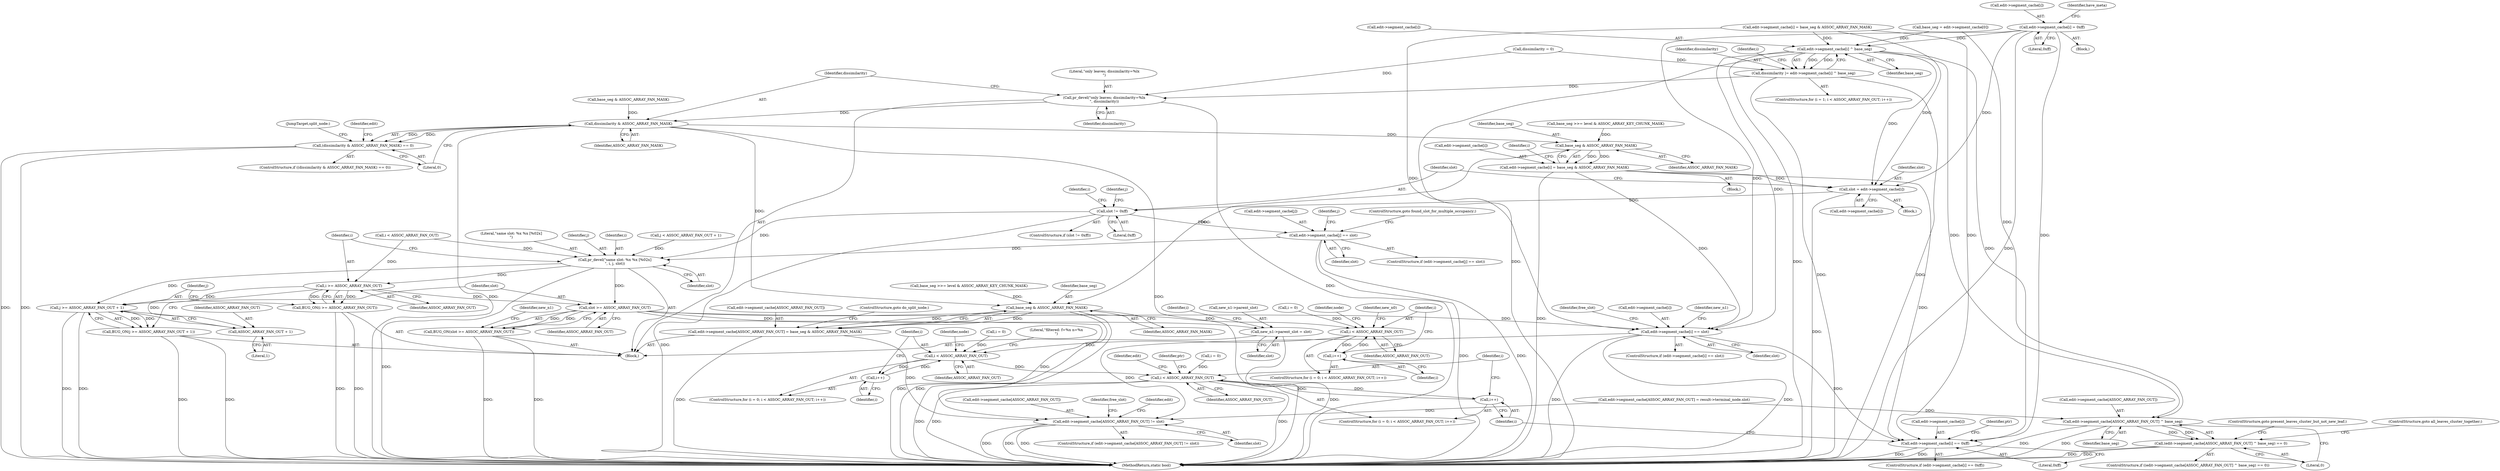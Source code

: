 digraph "0_linux_8d4a2ec1e0b41b0cf9a0c5cd4511da7f8e4f3de2@pointer" {
"1000324" [label="(Call,edit->segment_cache[i] = 0xff)"];
"1000382" [label="(Call,edit->segment_cache[i] ^ base_seg)"];
"1000380" [label="(Call,dissimilarity |= edit->segment_cache[i] ^ base_seg)"];
"1000389" [label="(Call,pr_devel(\"only leaves; dissimilarity=%lx\n\", dissimilarity))"];
"1000394" [label="(Call,dissimilarity & ASSOC_ARRAY_FAN_MASK)"];
"1000393" [label="(Call,(dissimilarity & ASSOC_ARRAY_FAN_MASK) == 0)"];
"1001225" [label="(Call,base_seg & ASSOC_ARRAY_FAN_MASK)"];
"1001219" [label="(Call,edit->segment_cache[i] = base_seg & ASSOC_ARRAY_FAN_MASK)"];
"1000475" [label="(Call,slot = edit->segment_cache[i])"];
"1000483" [label="(Call,slot != 0xff)"];
"1000500" [label="(Call,edit->segment_cache[j] == slot)"];
"1000509" [label="(Call,pr_devel(\"same slot: %x %x [%02x]\n\", i, j, slot))"];
"1000515" [label="(Call,i >= ASSOC_ARRAY_FAN_OUT)"];
"1000514" [label="(Call,BUG_ON(i >= ASSOC_ARRAY_FAN_OUT))"];
"1000519" [label="(Call,j >= ASSOC_ARRAY_FAN_OUT + 1)"];
"1000518" [label="(Call,BUG_ON(j >= ASSOC_ARRAY_FAN_OUT + 1))"];
"1000521" [label="(Call,ASSOC_ARRAY_FAN_OUT + 1)"];
"1000525" [label="(Call,slot >= ASSOC_ARRAY_FAN_OUT)"];
"1000524" [label="(Call,BUG_ON(slot >= ASSOC_ARRAY_FAN_OUT))"];
"1000528" [label="(Call,new_n1->parent_slot = slot)"];
"1000537" [label="(Call,i < ASSOC_ARRAY_FAN_OUT)"];
"1000540" [label="(Call,i++)"];
"1000595" [label="(Call,i < ASSOC_ARRAY_FAN_OUT)"];
"1000598" [label="(Call,i++)"];
"1000729" [label="(Call,i < ASSOC_ARRAY_FAN_OUT)"];
"1000732" [label="(Call,i++)"];
"1000610" [label="(Call,edit->segment_cache[i] == slot)"];
"1000663" [label="(Call,edit->segment_cache[ASSOC_ARRAY_FAN_OUT] != slot)"];
"1000736" [label="(Call,edit->segment_cache[i] == 0xff)"];
"1001244" [label="(Call,base_seg & ASSOC_ARRAY_FAN_MASK)"];
"1001238" [label="(Call,edit->segment_cache[ASSOC_ARRAY_FAN_OUT] = base_seg & ASSOC_ARRAY_FAN_MASK)"];
"1000401" [label="(Call,edit->segment_cache[ASSOC_ARRAY_FAN_OUT] ^ base_seg)"];
"1000400" [label="(Call,(edit->segment_cache[ASSOC_ARRAY_FAN_OUT] ^ base_seg) == 0)"];
"1000510" [label="(Literal,\"same slot: %x %x [%02x]\n\")"];
"1000674" [label="(Identifier,free_slot)"];
"1000488" [label="(Identifier,j)"];
"1000725" [label="(ControlStructure,for (i = 0; i < ASSOC_ARRAY_FAN_OUT; i++))"];
"1000540" [label="(Call,i++)"];
"1000609" [label="(ControlStructure,if (edit->segment_cache[i] == slot))"];
"1000599" [label="(Identifier,i)"];
"1000524" [label="(Call,BUG_ON(slot >= ASSOC_ARRAY_FAN_OUT))"];
"1000324" [label="(Call,edit->segment_cache[i] = 0xff)"];
"1000325" [label="(Call,edit->segment_cache[i])"];
"1000509" [label="(Call,pr_devel(\"same slot: %x %x [%02x]\n\", i, j, slot))"];
"1000520" [label="(Identifier,j)"];
"1000733" [label="(Identifier,i)"];
"1000596" [label="(Identifier,i)"];
"1000397" [label="(Literal,0)"];
"1001226" [label="(Identifier,base_seg)"];
"1000506" [label="(Identifier,slot)"];
"1001199" [label="(Identifier,i)"];
"1000382" [label="(Call,edit->segment_cache[i] ^ base_seg)"];
"1000663" [label="(Call,edit->segment_cache[ASSOC_ARRAY_FAN_OUT] != slot)"];
"1000546" [label="(Identifier,node)"];
"1000730" [label="(Identifier,i)"];
"1000515" [label="(Call,i >= ASSOC_ARRAY_FAN_OUT)"];
"1001246" [label="(Identifier,ASSOC_ARRAY_FAN_MASK)"];
"1000402" [label="(Call,edit->segment_cache[ASSOC_ARRAY_FAN_OUT])"];
"1000485" [label="(Literal,0xff)"];
"1001227" [label="(Identifier,ASSOC_ARRAY_FAN_MASK)"];
"1000639" [label="(Identifier,free_slot)"];
"1000572" [label="(Identifier,new_n0)"];
"1000732" [label="(Call,i++)"];
"1000400" [label="(Call,(edit->segment_cache[ASSOC_ARRAY_FAN_OUT] ^ base_seg) == 0)"];
"1000352" [label="(Call,base_seg & ASSOC_ARRAY_FAN_MASK)"];
"1000535" [label="(Identifier,i)"];
"1000323" [label="(Block,)"];
"1001214" [label="(Call,base_seg >>= level & ASSOC_ARRAY_KEY_CHUNK_MASK)"];
"1000737" [label="(Call,edit->segment_cache[i])"];
"1001239" [label="(Call,edit->segment_cache[ASSOC_ARRAY_FAN_OUT])"];
"1000392" [label="(ControlStructure,if ((dissimilarity & ASSOC_ARRAY_FAN_MASK) == 0))"];
"1000595" [label="(Call,i < ASSOC_ARRAY_FAN_OUT)"];
"1000592" [label="(Call,i = 0)"];
"1000410" [label="(ControlStructure,goto present_leaves_cluster_but_not_new_leaf;)"];
"1000473" [label="(Identifier,i)"];
"1000611" [label="(Call,edit->segment_cache[i])"];
"1000512" [label="(Identifier,j)"];
"1000735" [label="(ControlStructure,if (edit->segment_cache[i] == 0xff))"];
"1001233" [label="(Call,base_seg >>= level & ASSOC_ARRAY_KEY_CHUNK_MASK)"];
"1000394" [label="(Call,dissimilarity & ASSOC_ARRAY_FAN_MASK)"];
"1000332" [label="(Identifier,have_meta)"];
"1000511" [label="(Identifier,i)"];
"1000477" [label="(Call,edit->segment_cache[i])"];
"1000528" [label="(Call,new_n1->parent_slot = slot)"];
"1000539" [label="(Identifier,ASSOC_ARRAY_FAN_OUT)"];
"1001220" [label="(Call,edit->segment_cache[i])"];
"1000500" [label="(Call,edit->segment_cache[j] == slot)"];
"1000396" [label="(Identifier,ASSOC_ARRAY_FAN_MASK)"];
"1001219" [label="(Call,edit->segment_cache[i] = base_seg & ASSOC_ARRAY_FAN_MASK)"];
"1000518" [label="(Call,BUG_ON(j >= ASSOC_ARRAY_FAN_OUT + 1))"];
"1000530" [label="(Identifier,new_n1)"];
"1000522" [label="(Identifier,ASSOC_ARRAY_FAN_OUT)"];
"1000521" [label="(Call,ASSOC_ARRAY_FAN_OUT + 1)"];
"1000501" [label="(Call,edit->segment_cache[j])"];
"1000659" [label="(Literal,\"filtered: f=%x n=%x\n\")"];
"1000669" [label="(Identifier,slot)"];
"1000330" [label="(Literal,0xff)"];
"1000388" [label="(Identifier,base_seg)"];
"1000538" [label="(Identifier,i)"];
"1000483" [label="(Call,slot != 0xff)"];
"1000598" [label="(Call,i++)"];
"1001248" [label="(MethodReturn,static bool)"];
"1000361" [label="(Call,dissimilarity = 0)"];
"1001244" [label="(Call,base_seg & ASSOC_ARRAY_FAN_MASK)"];
"1000591" [label="(ControlStructure,for (i = 0; i < ASSOC_ARRAY_FAN_OUT; i++))"];
"1000533" [label="(ControlStructure,for (i = 0; i < ASSOC_ARRAY_FAN_OUT; i++))"];
"1000514" [label="(Call,BUG_ON(i >= ASSOC_ARRAY_FAN_OUT))"];
"1000523" [label="(Literal,1)"];
"1000616" [label="(Identifier,slot)"];
"1000399" [label="(ControlStructure,if ((edit->segment_cache[ASSOC_ARRAY_FAN_OUT] ^ base_seg) == 0))"];
"1000517" [label="(Identifier,ASSOC_ARRAY_FAN_OUT)"];
"1000534" [label="(Call,i = 0)"];
"1001247" [label="(ControlStructure,goto do_split_node;)"];
"1001200" [label="(Block,)"];
"1000381" [label="(Identifier,dissimilarity)"];
"1000701" [label="(Identifier,edit)"];
"1001238" [label="(Call,edit->segment_cache[ASSOC_ARRAY_FAN_OUT] = base_seg & ASSOC_ARRAY_FAN_MASK)"];
"1000401" [label="(Call,edit->segment_cache[ASSOC_ARRAY_FAN_OUT] ^ base_seg)"];
"1000476" [label="(Identifier,slot)"];
"1000739" [label="(Identifier,edit)"];
"1000407" [label="(Identifier,base_seg)"];
"1000393" [label="(Call,(dissimilarity & ASSOC_ARRAY_FAN_MASK) == 0)"];
"1000389" [label="(Call,pr_devel(\"only leaves; dissimilarity=%lx\n\", dissimilarity))"];
"1000605" [label="(Identifier,node)"];
"1000731" [label="(Identifier,ASSOC_ARRAY_FAN_OUT)"];
"1000529" [label="(Call,new_n1->parent_slot)"];
"1000526" [label="(Identifier,slot)"];
"1000475" [label="(Call,slot = edit->segment_cache[i])"];
"1000408" [label="(Literal,0)"];
"1000729" [label="(Call,i < ASSOC_ARRAY_FAN_OUT)"];
"1000541" [label="(Identifier,i)"];
"1000391" [label="(Identifier,dissimilarity)"];
"1000527" [label="(Identifier,ASSOC_ARRAY_FAN_OUT)"];
"1000736" [label="(Call,edit->segment_cache[i] == 0xff)"];
"1000513" [label="(Identifier,slot)"];
"1000532" [label="(Identifier,slot)"];
"1000621" [label="(Identifier,new_n1)"];
"1000525" [label="(Call,slot >= ASSOC_ARRAY_FAN_OUT)"];
"1000364" [label="(Call,base_seg = edit->segment_cache[0])"];
"1000346" [label="(Call,edit->segment_cache[i] = base_seg & ASSOC_ARRAY_FAN_MASK)"];
"1001225" [label="(Call,base_seg & ASSOC_ARRAY_FAN_MASK)"];
"1000411" [label="(JumpTarget,split_node:)"];
"1000379" [label="(Identifier,i)"];
"1000482" [label="(ControlStructure,if (slot != 0xff))"];
"1000498" [label="(Identifier,j)"];
"1000492" [label="(Call,j < ASSOC_ARRAY_FAN_OUT + 1)"];
"1000499" [label="(ControlStructure,if (edit->segment_cache[j] == slot))"];
"1000519" [label="(Call,j >= ASSOC_ARRAY_FAN_OUT + 1)"];
"1000156" [label="(Call,edit->segment_cache[ASSOC_ARRAY_FAN_OUT] = result->terminal_node.slot)"];
"1000507" [label="(ControlStructure,goto found_slot_for_multiple_occupancy;)"];
"1000390" [label="(Literal,\"only leaves; dissimilarity=%lx\n\")"];
"1000745" [label="(Identifier,ptr)"];
"1000484" [label="(Identifier,slot)"];
"1000122" [label="(Block,)"];
"1000789" [label="(Identifier,ptr)"];
"1001245" [label="(Identifier,base_seg)"];
"1000404" [label="(Identifier,edit)"];
"1000469" [label="(Call,i < ASSOC_ARRAY_FAN_OUT)"];
"1000610" [label="(Call,edit->segment_cache[i] == slot)"];
"1000371" [label="(ControlStructure,for (i = 1; i < ASSOC_ARRAY_FAN_OUT; i++))"];
"1000409" [label="(ControlStructure,goto all_leaves_cluster_together;)"];
"1000662" [label="(ControlStructure,if (edit->segment_cache[ASSOC_ARRAY_FAN_OUT] != slot))"];
"1000380" [label="(Call,dissimilarity |= edit->segment_cache[i] ^ base_seg)"];
"1000516" [label="(Identifier,i)"];
"1000395" [label="(Identifier,dissimilarity)"];
"1000383" [label="(Call,edit->segment_cache[i])"];
"1000597" [label="(Identifier,ASSOC_ARRAY_FAN_OUT)"];
"1000474" [label="(Block,)"];
"1000664" [label="(Call,edit->segment_cache[ASSOC_ARRAY_FAN_OUT])"];
"1000537" [label="(Call,i < ASSOC_ARRAY_FAN_OUT)"];
"1000742" [label="(Literal,0xff)"];
"1000726" [label="(Call,i = 0)"];
"1000324" -> "1000323"  [label="AST: "];
"1000324" -> "1000330"  [label="CFG: "];
"1000325" -> "1000324"  [label="AST: "];
"1000330" -> "1000324"  [label="AST: "];
"1000332" -> "1000324"  [label="CFG: "];
"1000324" -> "1001248"  [label="DDG: "];
"1000324" -> "1000382"  [label="DDG: "];
"1000324" -> "1000475"  [label="DDG: "];
"1000324" -> "1000610"  [label="DDG: "];
"1000324" -> "1000736"  [label="DDG: "];
"1000382" -> "1000380"  [label="AST: "];
"1000382" -> "1000388"  [label="CFG: "];
"1000383" -> "1000382"  [label="AST: "];
"1000388" -> "1000382"  [label="AST: "];
"1000380" -> "1000382"  [label="CFG: "];
"1000382" -> "1001248"  [label="DDG: "];
"1000382" -> "1001248"  [label="DDG: "];
"1000382" -> "1000380"  [label="DDG: "];
"1000382" -> "1000380"  [label="DDG: "];
"1000346" -> "1000382"  [label="DDG: "];
"1000364" -> "1000382"  [label="DDG: "];
"1000382" -> "1000401"  [label="DDG: "];
"1000382" -> "1000475"  [label="DDG: "];
"1000382" -> "1000610"  [label="DDG: "];
"1000382" -> "1000736"  [label="DDG: "];
"1000380" -> "1000371"  [label="AST: "];
"1000381" -> "1000380"  [label="AST: "];
"1000379" -> "1000380"  [label="CFG: "];
"1000380" -> "1001248"  [label="DDG: "];
"1000380" -> "1001248"  [label="DDG: "];
"1000361" -> "1000380"  [label="DDG: "];
"1000380" -> "1000389"  [label="DDG: "];
"1000389" -> "1000122"  [label="AST: "];
"1000389" -> "1000391"  [label="CFG: "];
"1000390" -> "1000389"  [label="AST: "];
"1000391" -> "1000389"  [label="AST: "];
"1000395" -> "1000389"  [label="CFG: "];
"1000389" -> "1001248"  [label="DDG: "];
"1000361" -> "1000389"  [label="DDG: "];
"1000389" -> "1000394"  [label="DDG: "];
"1000394" -> "1000393"  [label="AST: "];
"1000394" -> "1000396"  [label="CFG: "];
"1000395" -> "1000394"  [label="AST: "];
"1000396" -> "1000394"  [label="AST: "];
"1000397" -> "1000394"  [label="CFG: "];
"1000394" -> "1001248"  [label="DDG: "];
"1000394" -> "1001248"  [label="DDG: "];
"1000394" -> "1000393"  [label="DDG: "];
"1000394" -> "1000393"  [label="DDG: "];
"1000352" -> "1000394"  [label="DDG: "];
"1000394" -> "1001225"  [label="DDG: "];
"1000394" -> "1001244"  [label="DDG: "];
"1000393" -> "1000392"  [label="AST: "];
"1000393" -> "1000397"  [label="CFG: "];
"1000397" -> "1000393"  [label="AST: "];
"1000404" -> "1000393"  [label="CFG: "];
"1000411" -> "1000393"  [label="CFG: "];
"1000393" -> "1001248"  [label="DDG: "];
"1000393" -> "1001248"  [label="DDG: "];
"1001225" -> "1001219"  [label="AST: "];
"1001225" -> "1001227"  [label="CFG: "];
"1001226" -> "1001225"  [label="AST: "];
"1001227" -> "1001225"  [label="AST: "];
"1001219" -> "1001225"  [label="CFG: "];
"1001225" -> "1001219"  [label="DDG: "];
"1001225" -> "1001219"  [label="DDG: "];
"1001214" -> "1001225"  [label="DDG: "];
"1001225" -> "1001244"  [label="DDG: "];
"1001219" -> "1001200"  [label="AST: "];
"1001220" -> "1001219"  [label="AST: "];
"1001199" -> "1001219"  [label="CFG: "];
"1001219" -> "1001248"  [label="DDG: "];
"1001219" -> "1000475"  [label="DDG: "];
"1001219" -> "1000610"  [label="DDG: "];
"1001219" -> "1000736"  [label="DDG: "];
"1000475" -> "1000474"  [label="AST: "];
"1000475" -> "1000477"  [label="CFG: "];
"1000476" -> "1000475"  [label="AST: "];
"1000477" -> "1000475"  [label="AST: "];
"1000484" -> "1000475"  [label="CFG: "];
"1000475" -> "1001248"  [label="DDG: "];
"1000346" -> "1000475"  [label="DDG: "];
"1000475" -> "1000483"  [label="DDG: "];
"1000483" -> "1000482"  [label="AST: "];
"1000483" -> "1000485"  [label="CFG: "];
"1000484" -> "1000483"  [label="AST: "];
"1000485" -> "1000483"  [label="AST: "];
"1000488" -> "1000483"  [label="CFG: "];
"1000473" -> "1000483"  [label="CFG: "];
"1000483" -> "1001248"  [label="DDG: "];
"1000483" -> "1000500"  [label="DDG: "];
"1000483" -> "1000509"  [label="DDG: "];
"1000500" -> "1000499"  [label="AST: "];
"1000500" -> "1000506"  [label="CFG: "];
"1000501" -> "1000500"  [label="AST: "];
"1000506" -> "1000500"  [label="AST: "];
"1000507" -> "1000500"  [label="CFG: "];
"1000498" -> "1000500"  [label="CFG: "];
"1000500" -> "1001248"  [label="DDG: "];
"1000500" -> "1001248"  [label="DDG: "];
"1000500" -> "1000509"  [label="DDG: "];
"1000509" -> "1000122"  [label="AST: "];
"1000509" -> "1000513"  [label="CFG: "];
"1000510" -> "1000509"  [label="AST: "];
"1000511" -> "1000509"  [label="AST: "];
"1000512" -> "1000509"  [label="AST: "];
"1000513" -> "1000509"  [label="AST: "];
"1000516" -> "1000509"  [label="CFG: "];
"1000509" -> "1001248"  [label="DDG: "];
"1000469" -> "1000509"  [label="DDG: "];
"1000492" -> "1000509"  [label="DDG: "];
"1000509" -> "1000515"  [label="DDG: "];
"1000509" -> "1000519"  [label="DDG: "];
"1000509" -> "1000525"  [label="DDG: "];
"1000515" -> "1000514"  [label="AST: "];
"1000515" -> "1000517"  [label="CFG: "];
"1000516" -> "1000515"  [label="AST: "];
"1000517" -> "1000515"  [label="AST: "];
"1000514" -> "1000515"  [label="CFG: "];
"1000515" -> "1000514"  [label="DDG: "];
"1000515" -> "1000514"  [label="DDG: "];
"1000469" -> "1000515"  [label="DDG: "];
"1000515" -> "1000519"  [label="DDG: "];
"1000515" -> "1000521"  [label="DDG: "];
"1000515" -> "1000525"  [label="DDG: "];
"1000514" -> "1000122"  [label="AST: "];
"1000520" -> "1000514"  [label="CFG: "];
"1000514" -> "1001248"  [label="DDG: "];
"1000514" -> "1001248"  [label="DDG: "];
"1000519" -> "1000518"  [label="AST: "];
"1000519" -> "1000521"  [label="CFG: "];
"1000520" -> "1000519"  [label="AST: "];
"1000521" -> "1000519"  [label="AST: "];
"1000518" -> "1000519"  [label="CFG: "];
"1000519" -> "1001248"  [label="DDG: "];
"1000519" -> "1001248"  [label="DDG: "];
"1000519" -> "1000518"  [label="DDG: "];
"1000519" -> "1000518"  [label="DDG: "];
"1000518" -> "1000122"  [label="AST: "];
"1000526" -> "1000518"  [label="CFG: "];
"1000518" -> "1001248"  [label="DDG: "];
"1000518" -> "1001248"  [label="DDG: "];
"1000521" -> "1000523"  [label="CFG: "];
"1000522" -> "1000521"  [label="AST: "];
"1000523" -> "1000521"  [label="AST: "];
"1000525" -> "1000524"  [label="AST: "];
"1000525" -> "1000527"  [label="CFG: "];
"1000526" -> "1000525"  [label="AST: "];
"1000527" -> "1000525"  [label="AST: "];
"1000524" -> "1000525"  [label="CFG: "];
"1000525" -> "1000524"  [label="DDG: "];
"1000525" -> "1000524"  [label="DDG: "];
"1000525" -> "1000528"  [label="DDG: "];
"1000525" -> "1000537"  [label="DDG: "];
"1000525" -> "1000610"  [label="DDG: "];
"1000525" -> "1000663"  [label="DDG: "];
"1000524" -> "1000122"  [label="AST: "];
"1000530" -> "1000524"  [label="CFG: "];
"1000524" -> "1001248"  [label="DDG: "];
"1000524" -> "1001248"  [label="DDG: "];
"1000528" -> "1000122"  [label="AST: "];
"1000528" -> "1000532"  [label="CFG: "];
"1000529" -> "1000528"  [label="AST: "];
"1000532" -> "1000528"  [label="AST: "];
"1000535" -> "1000528"  [label="CFG: "];
"1000528" -> "1001248"  [label="DDG: "];
"1000537" -> "1000533"  [label="AST: "];
"1000537" -> "1000539"  [label="CFG: "];
"1000538" -> "1000537"  [label="AST: "];
"1000539" -> "1000537"  [label="AST: "];
"1000546" -> "1000537"  [label="CFG: "];
"1000572" -> "1000537"  [label="CFG: "];
"1000534" -> "1000537"  [label="DDG: "];
"1000540" -> "1000537"  [label="DDG: "];
"1000537" -> "1000540"  [label="DDG: "];
"1000537" -> "1000595"  [label="DDG: "];
"1000540" -> "1000533"  [label="AST: "];
"1000540" -> "1000541"  [label="CFG: "];
"1000541" -> "1000540"  [label="AST: "];
"1000538" -> "1000540"  [label="CFG: "];
"1000595" -> "1000591"  [label="AST: "];
"1000595" -> "1000597"  [label="CFG: "];
"1000596" -> "1000595"  [label="AST: "];
"1000597" -> "1000595"  [label="AST: "];
"1000605" -> "1000595"  [label="CFG: "];
"1000659" -> "1000595"  [label="CFG: "];
"1000598" -> "1000595"  [label="DDG: "];
"1000592" -> "1000595"  [label="DDG: "];
"1000595" -> "1000598"  [label="DDG: "];
"1000595" -> "1000729"  [label="DDG: "];
"1000598" -> "1000591"  [label="AST: "];
"1000598" -> "1000599"  [label="CFG: "];
"1000599" -> "1000598"  [label="AST: "];
"1000596" -> "1000598"  [label="CFG: "];
"1000729" -> "1000725"  [label="AST: "];
"1000729" -> "1000731"  [label="CFG: "];
"1000730" -> "1000729"  [label="AST: "];
"1000731" -> "1000729"  [label="AST: "];
"1000739" -> "1000729"  [label="CFG: "];
"1000789" -> "1000729"  [label="CFG: "];
"1000729" -> "1001248"  [label="DDG: "];
"1000729" -> "1001248"  [label="DDG: "];
"1000729" -> "1001248"  [label="DDG: "];
"1000726" -> "1000729"  [label="DDG: "];
"1000732" -> "1000729"  [label="DDG: "];
"1000729" -> "1000732"  [label="DDG: "];
"1000732" -> "1000725"  [label="AST: "];
"1000732" -> "1000733"  [label="CFG: "];
"1000733" -> "1000732"  [label="AST: "];
"1000730" -> "1000732"  [label="CFG: "];
"1000610" -> "1000609"  [label="AST: "];
"1000610" -> "1000616"  [label="CFG: "];
"1000611" -> "1000610"  [label="AST: "];
"1000616" -> "1000610"  [label="AST: "];
"1000621" -> "1000610"  [label="CFG: "];
"1000639" -> "1000610"  [label="CFG: "];
"1000610" -> "1001248"  [label="DDG: "];
"1000610" -> "1001248"  [label="DDG: "];
"1000346" -> "1000610"  [label="DDG: "];
"1000610" -> "1000663"  [label="DDG: "];
"1000610" -> "1000736"  [label="DDG: "];
"1000663" -> "1000662"  [label="AST: "];
"1000663" -> "1000669"  [label="CFG: "];
"1000664" -> "1000663"  [label="AST: "];
"1000669" -> "1000663"  [label="AST: "];
"1000674" -> "1000663"  [label="CFG: "];
"1000701" -> "1000663"  [label="CFG: "];
"1000663" -> "1001248"  [label="DDG: "];
"1000663" -> "1001248"  [label="DDG: "];
"1000663" -> "1001248"  [label="DDG: "];
"1000156" -> "1000663"  [label="DDG: "];
"1001238" -> "1000663"  [label="DDG: "];
"1000736" -> "1000735"  [label="AST: "];
"1000736" -> "1000742"  [label="CFG: "];
"1000737" -> "1000736"  [label="AST: "];
"1000742" -> "1000736"  [label="AST: "];
"1000745" -> "1000736"  [label="CFG: "];
"1000733" -> "1000736"  [label="CFG: "];
"1000736" -> "1001248"  [label="DDG: "];
"1000736" -> "1001248"  [label="DDG: "];
"1000346" -> "1000736"  [label="DDG: "];
"1001244" -> "1001238"  [label="AST: "];
"1001244" -> "1001246"  [label="CFG: "];
"1001245" -> "1001244"  [label="AST: "];
"1001246" -> "1001244"  [label="AST: "];
"1001238" -> "1001244"  [label="CFG: "];
"1001244" -> "1001248"  [label="DDG: "];
"1001244" -> "1001248"  [label="DDG: "];
"1001244" -> "1001238"  [label="DDG: "];
"1001244" -> "1001238"  [label="DDG: "];
"1001233" -> "1001244"  [label="DDG: "];
"1001238" -> "1000122"  [label="AST: "];
"1001239" -> "1001238"  [label="AST: "];
"1001247" -> "1001238"  [label="CFG: "];
"1001238" -> "1001248"  [label="DDG: "];
"1000401" -> "1000400"  [label="AST: "];
"1000401" -> "1000407"  [label="CFG: "];
"1000402" -> "1000401"  [label="AST: "];
"1000407" -> "1000401"  [label="AST: "];
"1000408" -> "1000401"  [label="CFG: "];
"1000401" -> "1001248"  [label="DDG: "];
"1000401" -> "1001248"  [label="DDG: "];
"1000401" -> "1000400"  [label="DDG: "];
"1000401" -> "1000400"  [label="DDG: "];
"1000156" -> "1000401"  [label="DDG: "];
"1000364" -> "1000401"  [label="DDG: "];
"1000400" -> "1000399"  [label="AST: "];
"1000400" -> "1000408"  [label="CFG: "];
"1000408" -> "1000400"  [label="AST: "];
"1000409" -> "1000400"  [label="CFG: "];
"1000410" -> "1000400"  [label="CFG: "];
"1000400" -> "1001248"  [label="DDG: "];
"1000400" -> "1001248"  [label="DDG: "];
}
